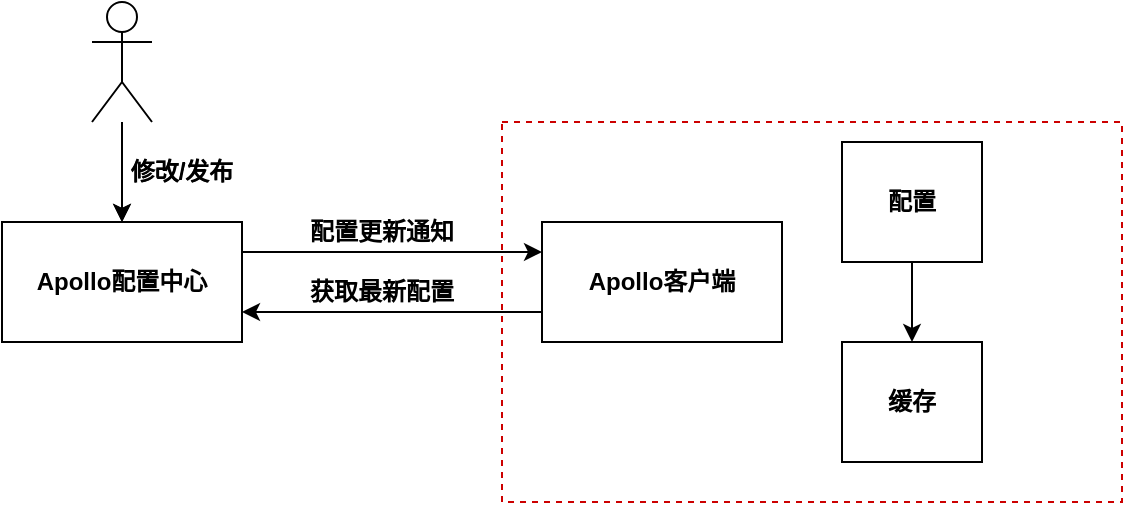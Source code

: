 <mxfile version="16.6.4" type="github">
  <diagram id="R-ugYYLntL-yWxEJQGBO" name="第 1 页">
    <mxGraphModel dx="1110" dy="413" grid="1" gridSize="10" guides="1" tooltips="1" connect="1" arrows="1" fold="1" page="1" pageScale="1" pageWidth="827" pageHeight="1169" math="0" shadow="0">
      <root>
        <mxCell id="0" />
        <mxCell id="1" parent="0" />
        <mxCell id="RwoeQ9pEv86tN0X3BAsC-18" value="" style="rounded=0;whiteSpace=wrap;html=1;dashed=1;strokeColor=#CC0000;" vertex="1" parent="1">
          <mxGeometry x="370" y="100" width="310" height="190" as="geometry" />
        </mxCell>
        <mxCell id="RwoeQ9pEv86tN0X3BAsC-3" style="edgeStyle=orthogonalEdgeStyle;rounded=0;orthogonalLoop=1;jettySize=auto;html=1;exitX=1;exitY=0.25;exitDx=0;exitDy=0;entryX=0;entryY=0.25;entryDx=0;entryDy=0;" edge="1" parent="1" source="RwoeQ9pEv86tN0X3BAsC-1" target="RwoeQ9pEv86tN0X3BAsC-2">
          <mxGeometry relative="1" as="geometry" />
        </mxCell>
        <mxCell id="RwoeQ9pEv86tN0X3BAsC-1" value="&lt;h4&gt;Apollo配置中心&lt;/h4&gt;" style="rounded=0;whiteSpace=wrap;html=1;" vertex="1" parent="1">
          <mxGeometry x="120" y="150" width="120" height="60" as="geometry" />
        </mxCell>
        <mxCell id="RwoeQ9pEv86tN0X3BAsC-6" style="edgeStyle=orthogonalEdgeStyle;rounded=0;orthogonalLoop=1;jettySize=auto;html=1;exitX=0;exitY=0.75;exitDx=0;exitDy=0;entryX=1;entryY=0.75;entryDx=0;entryDy=0;" edge="1" parent="1" source="RwoeQ9pEv86tN0X3BAsC-2" target="RwoeQ9pEv86tN0X3BAsC-1">
          <mxGeometry relative="1" as="geometry" />
        </mxCell>
        <mxCell id="RwoeQ9pEv86tN0X3BAsC-2" value="&lt;h4&gt;Apollo客户端&lt;/h4&gt;" style="rounded=0;whiteSpace=wrap;html=1;" vertex="1" parent="1">
          <mxGeometry x="390" y="150" width="120" height="60" as="geometry" />
        </mxCell>
        <mxCell id="RwoeQ9pEv86tN0X3BAsC-8" value="" style="edgeStyle=orthogonalEdgeStyle;rounded=0;orthogonalLoop=1;jettySize=auto;html=1;" edge="1" parent="1" source="RwoeQ9pEv86tN0X3BAsC-7" target="RwoeQ9pEv86tN0X3BAsC-1">
          <mxGeometry relative="1" as="geometry" />
        </mxCell>
        <mxCell id="RwoeQ9pEv86tN0X3BAsC-10" value="" style="edgeStyle=orthogonalEdgeStyle;rounded=0;orthogonalLoop=1;jettySize=auto;html=1;" edge="1" parent="1" source="RwoeQ9pEv86tN0X3BAsC-7" target="RwoeQ9pEv86tN0X3BAsC-1">
          <mxGeometry relative="1" as="geometry" />
        </mxCell>
        <mxCell id="RwoeQ9pEv86tN0X3BAsC-7" value="" style="shape=umlActor;verticalLabelPosition=bottom;verticalAlign=top;html=1;outlineConnect=0;" vertex="1" parent="1">
          <mxGeometry x="165" y="40" width="30" height="60" as="geometry" />
        </mxCell>
        <mxCell id="RwoeQ9pEv86tN0X3BAsC-11" value="修改/发布" style="text;html=1;strokeColor=none;fillColor=none;align=center;verticalAlign=middle;whiteSpace=wrap;rounded=0;" vertex="1" parent="1">
          <mxGeometry x="180" y="110" width="60" height="30" as="geometry" />
        </mxCell>
        <mxCell id="RwoeQ9pEv86tN0X3BAsC-12" value="&lt;h4&gt;配置更新通知&lt;/h4&gt;" style="text;html=1;strokeColor=none;fillColor=none;align=center;verticalAlign=middle;whiteSpace=wrap;rounded=0;" vertex="1" parent="1">
          <mxGeometry x="270" y="140" width="80" height="30" as="geometry" />
        </mxCell>
        <mxCell id="RwoeQ9pEv86tN0X3BAsC-13" value="&lt;h4&gt;获取最新配置&lt;/h4&gt;" style="text;html=1;strokeColor=none;fillColor=none;align=center;verticalAlign=middle;whiteSpace=wrap;rounded=0;" vertex="1" parent="1">
          <mxGeometry x="270" y="170" width="80" height="30" as="geometry" />
        </mxCell>
        <mxCell id="RwoeQ9pEv86tN0X3BAsC-16" value="&lt;h4&gt;修改/发布&lt;/h4&gt;" style="text;html=1;strokeColor=none;fillColor=none;align=center;verticalAlign=middle;whiteSpace=wrap;rounded=0;" vertex="1" parent="1">
          <mxGeometry x="180" y="110" width="60" height="30" as="geometry" />
        </mxCell>
        <mxCell id="RwoeQ9pEv86tN0X3BAsC-22" style="edgeStyle=orthogonalEdgeStyle;rounded=0;orthogonalLoop=1;jettySize=auto;html=1;exitX=0.5;exitY=1;exitDx=0;exitDy=0;entryX=0.5;entryY=0;entryDx=0;entryDy=0;" edge="1" parent="1" source="RwoeQ9pEv86tN0X3BAsC-20" target="RwoeQ9pEv86tN0X3BAsC-21">
          <mxGeometry relative="1" as="geometry" />
        </mxCell>
        <mxCell id="RwoeQ9pEv86tN0X3BAsC-20" value="&lt;h4&gt;配置&lt;/h4&gt;" style="rounded=0;whiteSpace=wrap;html=1;" vertex="1" parent="1">
          <mxGeometry x="540" y="110" width="70" height="60" as="geometry" />
        </mxCell>
        <mxCell id="RwoeQ9pEv86tN0X3BAsC-21" value="&lt;h4&gt;缓存&lt;/h4&gt;" style="rounded=0;whiteSpace=wrap;html=1;" vertex="1" parent="1">
          <mxGeometry x="540" y="210" width="70" height="60" as="geometry" />
        </mxCell>
      </root>
    </mxGraphModel>
  </diagram>
</mxfile>
